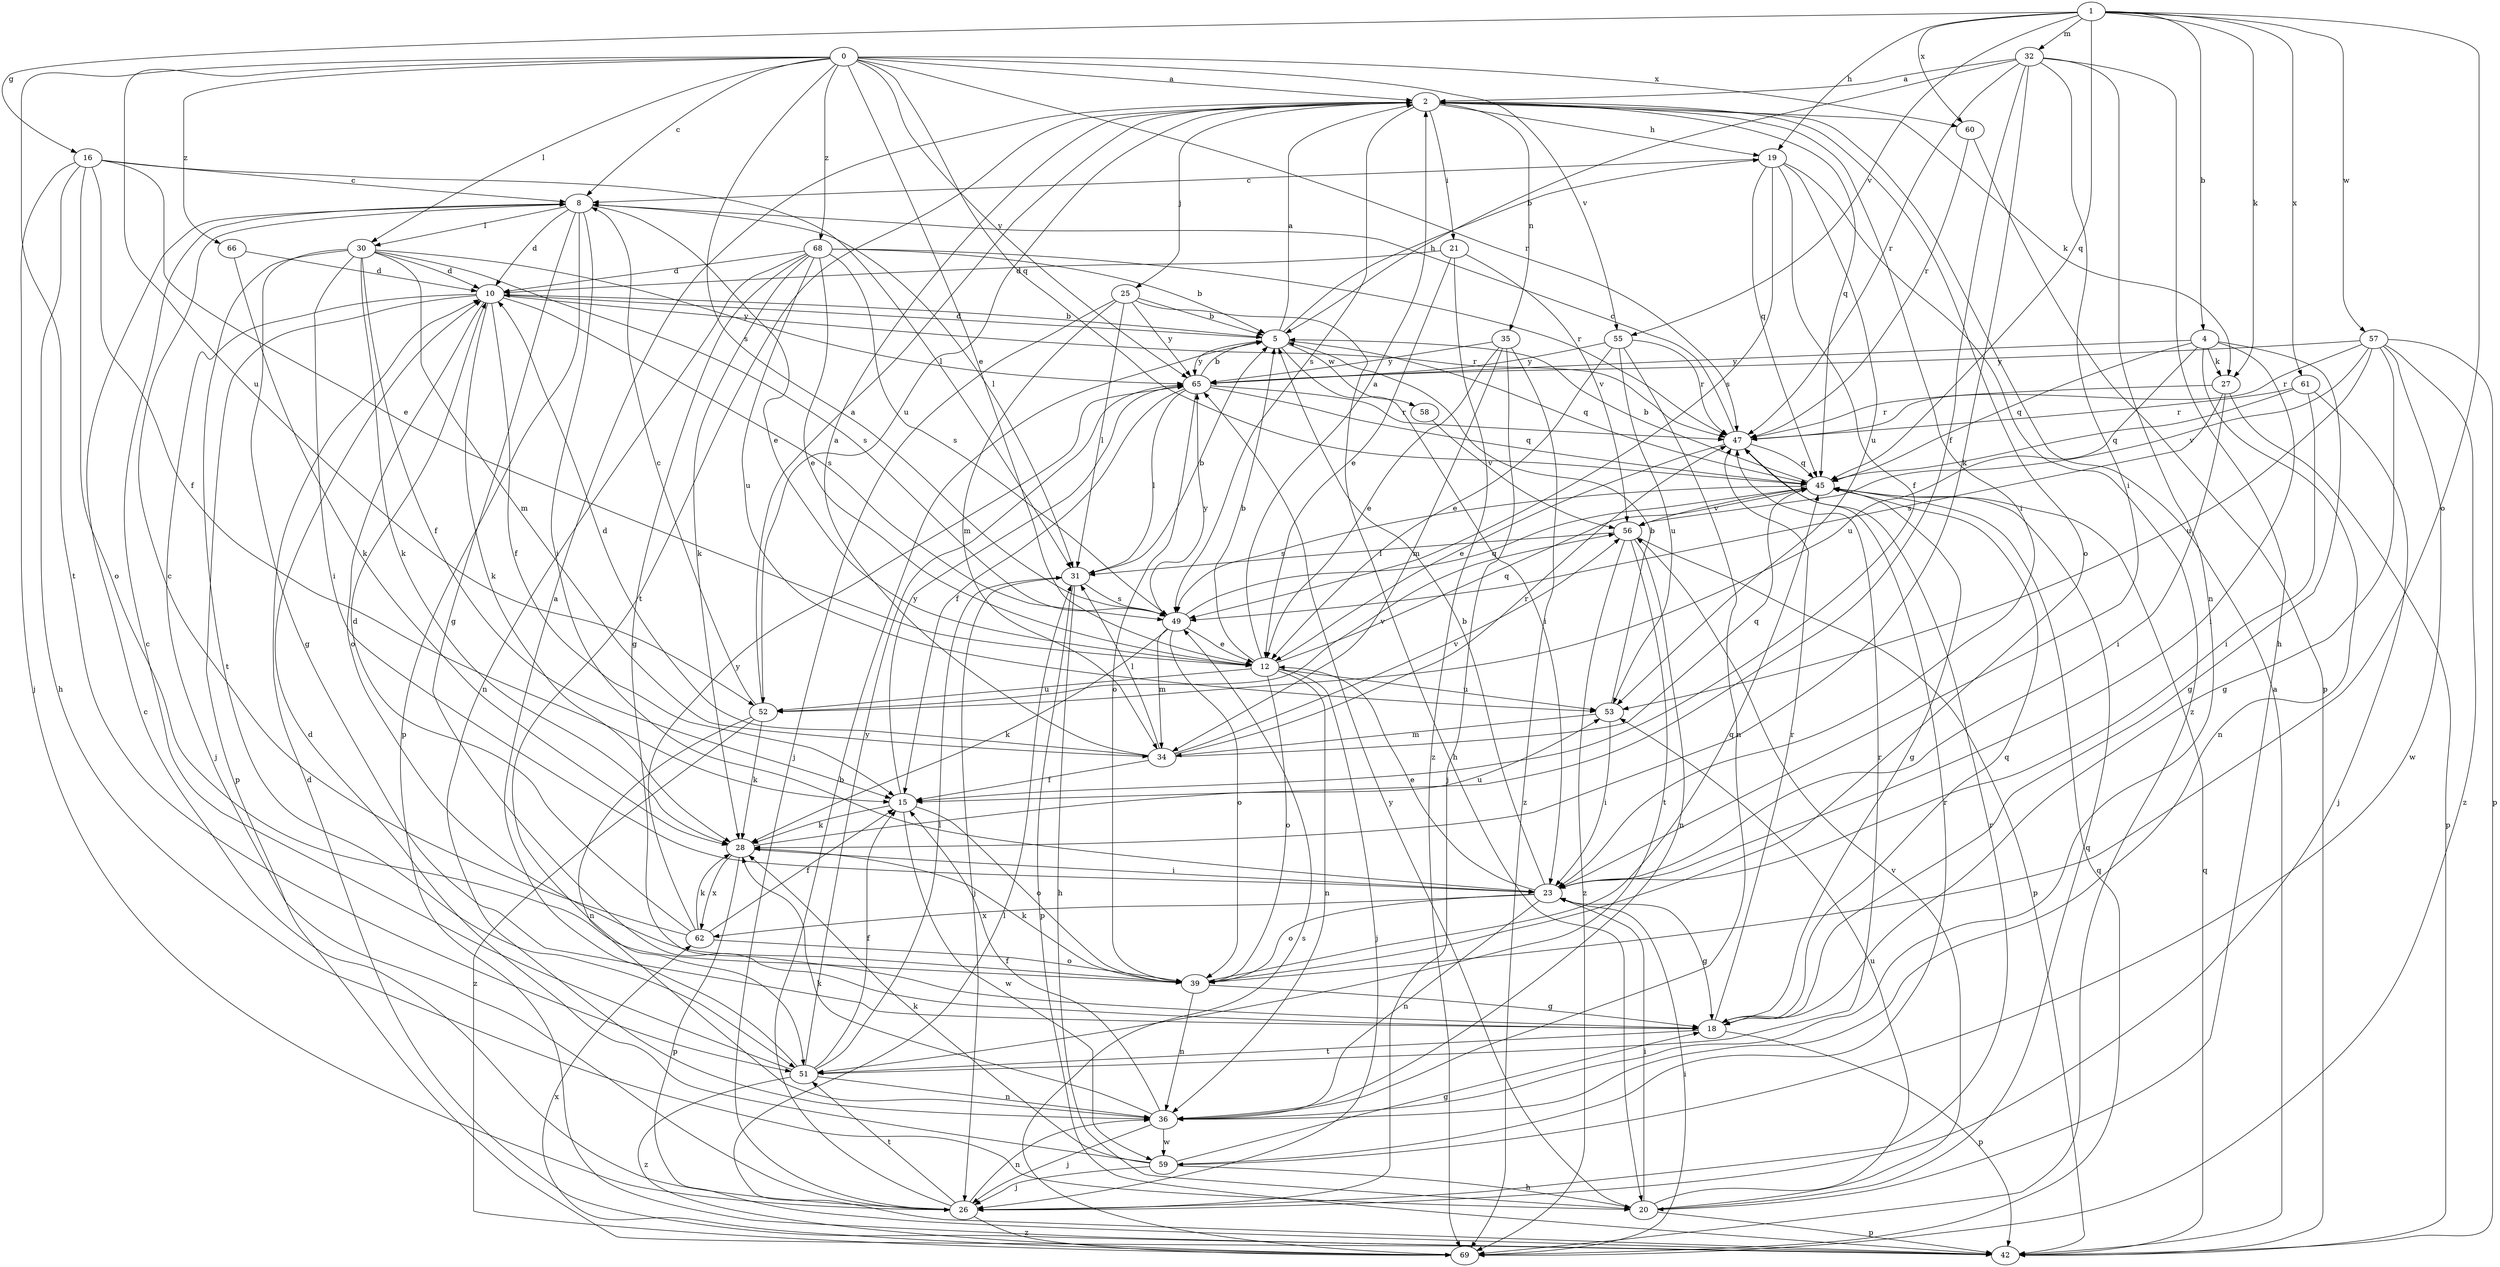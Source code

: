 strict digraph  {
0;
1;
2;
4;
5;
8;
10;
12;
15;
16;
18;
19;
20;
21;
23;
25;
26;
27;
28;
30;
31;
32;
34;
35;
36;
39;
42;
45;
47;
49;
51;
52;
53;
55;
56;
57;
58;
59;
60;
61;
62;
65;
66;
68;
69;
0 -> 2  [label=a];
0 -> 8  [label=c];
0 -> 12  [label=e];
0 -> 30  [label=l];
0 -> 45  [label=q];
0 -> 47  [label=r];
0 -> 49  [label=s];
0 -> 51  [label=t];
0 -> 52  [label=u];
0 -> 55  [label=v];
0 -> 60  [label=x];
0 -> 65  [label=y];
0 -> 66  [label=z];
0 -> 68  [label=z];
1 -> 4  [label=b];
1 -> 16  [label=g];
1 -> 19  [label=h];
1 -> 27  [label=k];
1 -> 32  [label=m];
1 -> 39  [label=o];
1 -> 45  [label=q];
1 -> 55  [label=v];
1 -> 57  [label=w];
1 -> 60  [label=x];
1 -> 61  [label=x];
2 -> 19  [label=h];
2 -> 21  [label=i];
2 -> 23  [label=i];
2 -> 25  [label=j];
2 -> 27  [label=k];
2 -> 35  [label=n];
2 -> 39  [label=o];
2 -> 45  [label=q];
2 -> 49  [label=s];
2 -> 51  [label=t];
2 -> 52  [label=u];
4 -> 18  [label=g];
4 -> 23  [label=i];
4 -> 27  [label=k];
4 -> 36  [label=n];
4 -> 45  [label=q];
4 -> 52  [label=u];
4 -> 65  [label=y];
5 -> 2  [label=a];
5 -> 10  [label=d];
5 -> 19  [label=h];
5 -> 23  [label=i];
5 -> 45  [label=q];
5 -> 58  [label=w];
5 -> 65  [label=y];
8 -> 10  [label=d];
8 -> 12  [label=e];
8 -> 18  [label=g];
8 -> 23  [label=i];
8 -> 30  [label=l];
8 -> 31  [label=l];
8 -> 42  [label=p];
10 -> 5  [label=b];
10 -> 15  [label=f];
10 -> 26  [label=j];
10 -> 28  [label=k];
10 -> 39  [label=o];
10 -> 42  [label=p];
10 -> 47  [label=r];
10 -> 49  [label=s];
12 -> 2  [label=a];
12 -> 5  [label=b];
12 -> 26  [label=j];
12 -> 36  [label=n];
12 -> 39  [label=o];
12 -> 45  [label=q];
12 -> 52  [label=u];
12 -> 53  [label=u];
15 -> 28  [label=k];
15 -> 39  [label=o];
15 -> 59  [label=w];
15 -> 65  [label=y];
16 -> 8  [label=c];
16 -> 12  [label=e];
16 -> 15  [label=f];
16 -> 20  [label=h];
16 -> 26  [label=j];
16 -> 31  [label=l];
16 -> 39  [label=o];
18 -> 42  [label=p];
18 -> 45  [label=q];
18 -> 47  [label=r];
18 -> 51  [label=t];
19 -> 8  [label=c];
19 -> 15  [label=f];
19 -> 45  [label=q];
19 -> 49  [label=s];
19 -> 53  [label=u];
19 -> 69  [label=z];
20 -> 23  [label=i];
20 -> 42  [label=p];
20 -> 45  [label=q];
20 -> 53  [label=u];
20 -> 56  [label=v];
20 -> 65  [label=y];
21 -> 10  [label=d];
21 -> 12  [label=e];
21 -> 56  [label=v];
21 -> 69  [label=z];
23 -> 5  [label=b];
23 -> 12  [label=e];
23 -> 18  [label=g];
23 -> 36  [label=n];
23 -> 39  [label=o];
23 -> 62  [label=x];
25 -> 5  [label=b];
25 -> 20  [label=h];
25 -> 26  [label=j];
25 -> 31  [label=l];
25 -> 34  [label=m];
25 -> 65  [label=y];
26 -> 5  [label=b];
26 -> 8  [label=c];
26 -> 36  [label=n];
26 -> 47  [label=r];
26 -> 51  [label=t];
26 -> 69  [label=z];
27 -> 23  [label=i];
27 -> 42  [label=p];
27 -> 47  [label=r];
27 -> 49  [label=s];
28 -> 23  [label=i];
28 -> 42  [label=p];
28 -> 53  [label=u];
28 -> 62  [label=x];
30 -> 10  [label=d];
30 -> 15  [label=f];
30 -> 18  [label=g];
30 -> 23  [label=i];
30 -> 28  [label=k];
30 -> 34  [label=m];
30 -> 49  [label=s];
30 -> 51  [label=t];
30 -> 65  [label=y];
31 -> 5  [label=b];
31 -> 20  [label=h];
31 -> 26  [label=j];
31 -> 42  [label=p];
31 -> 49  [label=s];
32 -> 2  [label=a];
32 -> 5  [label=b];
32 -> 15  [label=f];
32 -> 20  [label=h];
32 -> 23  [label=i];
32 -> 28  [label=k];
32 -> 36  [label=n];
32 -> 47  [label=r];
34 -> 2  [label=a];
34 -> 10  [label=d];
34 -> 15  [label=f];
34 -> 31  [label=l];
34 -> 45  [label=q];
34 -> 47  [label=r];
34 -> 56  [label=v];
35 -> 12  [label=e];
35 -> 26  [label=j];
35 -> 34  [label=m];
35 -> 65  [label=y];
35 -> 69  [label=z];
36 -> 15  [label=f];
36 -> 26  [label=j];
36 -> 28  [label=k];
36 -> 59  [label=w];
39 -> 18  [label=g];
39 -> 28  [label=k];
39 -> 36  [label=n];
39 -> 45  [label=q];
42 -> 2  [label=a];
42 -> 10  [label=d];
42 -> 31  [label=l];
42 -> 45  [label=q];
45 -> 5  [label=b];
45 -> 18  [label=g];
45 -> 49  [label=s];
45 -> 56  [label=v];
47 -> 8  [label=c];
47 -> 12  [label=e];
47 -> 45  [label=q];
49 -> 12  [label=e];
49 -> 28  [label=k];
49 -> 34  [label=m];
49 -> 39  [label=o];
49 -> 45  [label=q];
49 -> 65  [label=y];
51 -> 2  [label=a];
51 -> 8  [label=c];
51 -> 15  [label=f];
51 -> 31  [label=l];
51 -> 36  [label=n];
51 -> 47  [label=r];
51 -> 65  [label=y];
51 -> 69  [label=z];
52 -> 2  [label=a];
52 -> 8  [label=c];
52 -> 28  [label=k];
52 -> 36  [label=n];
52 -> 56  [label=v];
52 -> 69  [label=z];
53 -> 5  [label=b];
53 -> 23  [label=i];
53 -> 34  [label=m];
55 -> 12  [label=e];
55 -> 36  [label=n];
55 -> 47  [label=r];
55 -> 53  [label=u];
55 -> 65  [label=y];
56 -> 31  [label=l];
56 -> 36  [label=n];
56 -> 42  [label=p];
56 -> 51  [label=t];
56 -> 69  [label=z];
57 -> 18  [label=g];
57 -> 42  [label=p];
57 -> 47  [label=r];
57 -> 53  [label=u];
57 -> 56  [label=v];
57 -> 59  [label=w];
57 -> 65  [label=y];
57 -> 69  [label=z];
58 -> 56  [label=v];
59 -> 10  [label=d];
59 -> 18  [label=g];
59 -> 20  [label=h];
59 -> 26  [label=j];
59 -> 28  [label=k];
59 -> 47  [label=r];
60 -> 42  [label=p];
60 -> 47  [label=r];
61 -> 23  [label=i];
61 -> 26  [label=j];
61 -> 45  [label=q];
61 -> 47  [label=r];
62 -> 8  [label=c];
62 -> 10  [label=d];
62 -> 15  [label=f];
62 -> 28  [label=k];
62 -> 39  [label=o];
62 -> 65  [label=y];
65 -> 5  [label=b];
65 -> 15  [label=f];
65 -> 31  [label=l];
65 -> 39  [label=o];
65 -> 45  [label=q];
65 -> 47  [label=r];
66 -> 10  [label=d];
66 -> 28  [label=k];
68 -> 5  [label=b];
68 -> 10  [label=d];
68 -> 12  [label=e];
68 -> 18  [label=g];
68 -> 28  [label=k];
68 -> 36  [label=n];
68 -> 47  [label=r];
68 -> 49  [label=s];
68 -> 53  [label=u];
69 -> 23  [label=i];
69 -> 45  [label=q];
69 -> 49  [label=s];
69 -> 62  [label=x];
}
